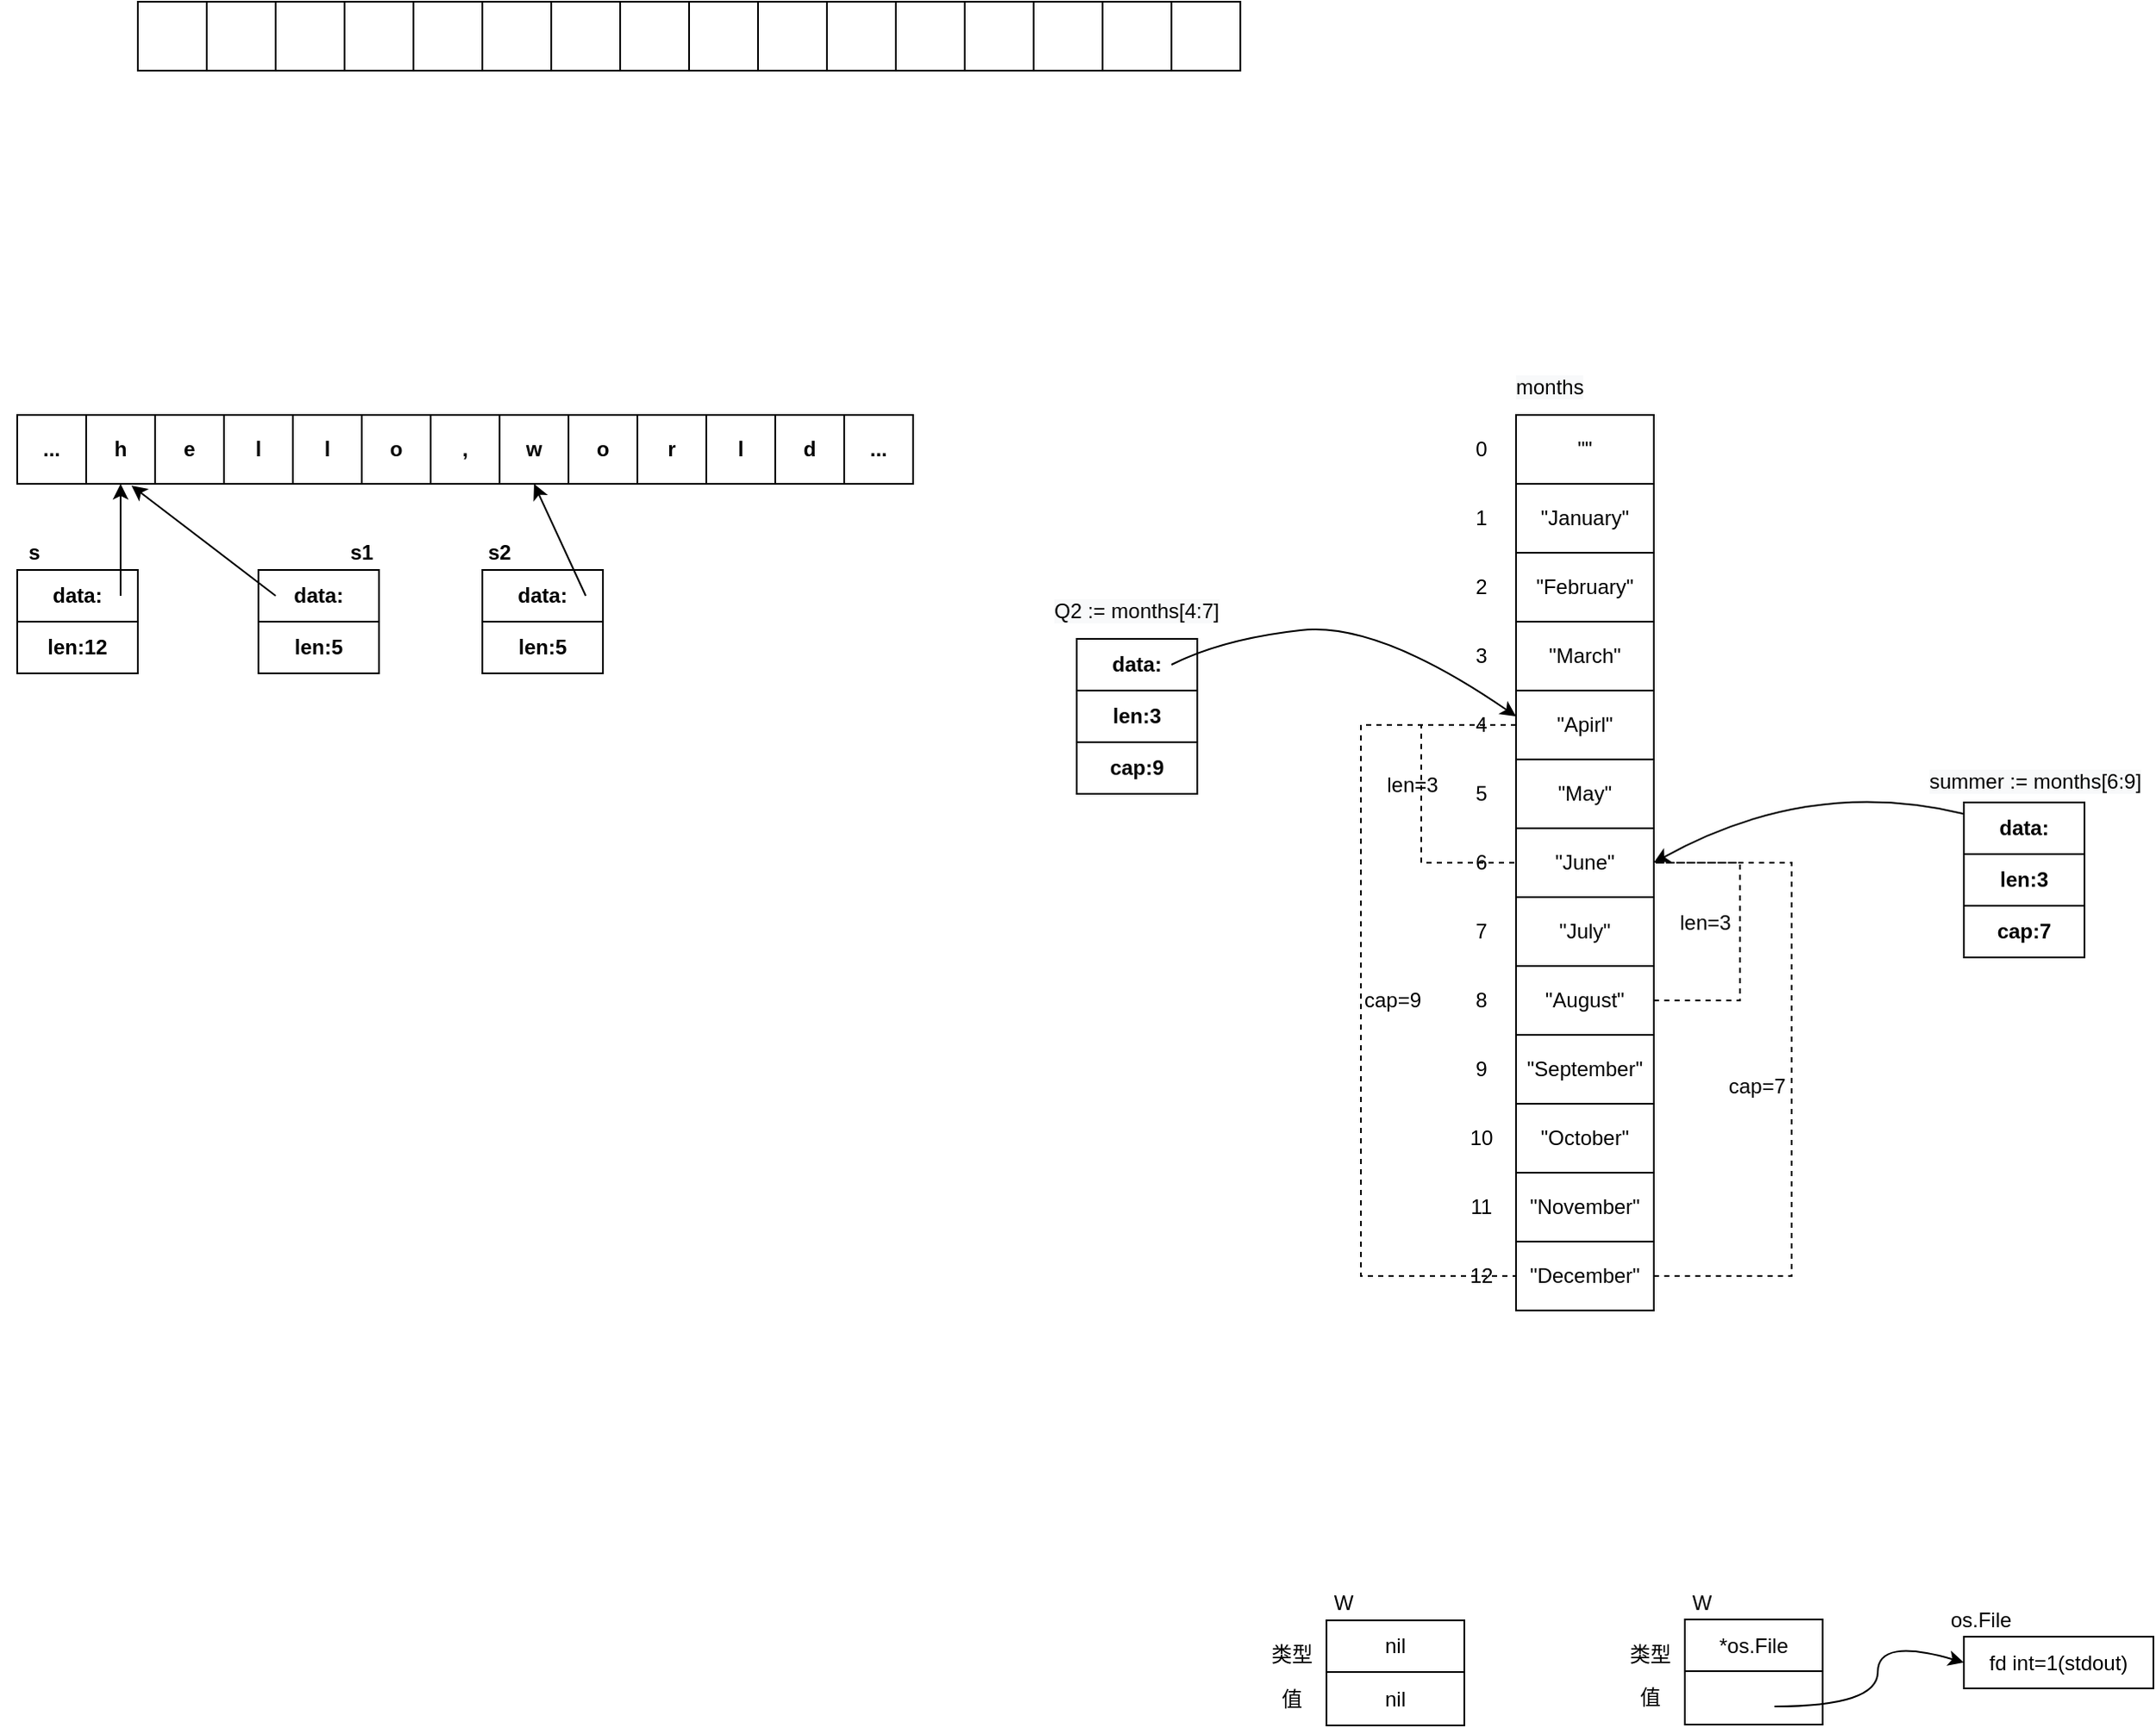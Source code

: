 <mxfile version="14.9.2" type="github">
  <diagram id="4ZGvZ0fgoe1KlmU3mvZ7" name="Page-1">
    <mxGraphModel dx="1130" dy="704" grid="1" gridSize="10" guides="1" tooltips="1" connect="1" arrows="1" fold="1" page="1" pageScale="1" pageWidth="827" pageHeight="1169" math="0" shadow="0">
      <root>
        <mxCell id="0" />
        <mxCell id="1" parent="0" />
        <mxCell id="xNucGwOiqGYlvezc4-lI-102" value="" style="strokeWidth=1;html=1;shape=mxgraph.flowchart.annotation_1;align=left;pointerEvents=1;dashed=1;rotation=-180;" vertex="1" parent="1">
          <mxGeometry x="1000" y="700" width="80" height="240" as="geometry" />
        </mxCell>
        <mxCell id="xNucGwOiqGYlvezc4-lI-97" value="cap=9" style="strokeWidth=1;html=1;shape=mxgraph.flowchart.annotation_1;align=left;pointerEvents=1;dashed=1;" vertex="1" parent="1">
          <mxGeometry x="830" y="620" width="90" height="320" as="geometry" />
        </mxCell>
        <mxCell id="xNucGwOiqGYlvezc4-lI-1" value="" style="rounded=0;whiteSpace=wrap;html=1;" vertex="1" parent="1">
          <mxGeometry x="120" y="200" width="40" height="40" as="geometry" />
        </mxCell>
        <mxCell id="xNucGwOiqGYlvezc4-lI-2" value="" style="rounded=0;whiteSpace=wrap;html=1;" vertex="1" parent="1">
          <mxGeometry x="160" y="200" width="40" height="40" as="geometry" />
        </mxCell>
        <mxCell id="xNucGwOiqGYlvezc4-lI-3" value="" style="rounded=0;whiteSpace=wrap;html=1;" vertex="1" parent="1">
          <mxGeometry x="200" y="200" width="40" height="40" as="geometry" />
        </mxCell>
        <mxCell id="xNucGwOiqGYlvezc4-lI-4" value="" style="rounded=0;whiteSpace=wrap;html=1;" vertex="1" parent="1">
          <mxGeometry x="240" y="200" width="40" height="40" as="geometry" />
        </mxCell>
        <mxCell id="xNucGwOiqGYlvezc4-lI-13" value="" style="rounded=0;whiteSpace=wrap;html=1;" vertex="1" parent="1">
          <mxGeometry x="280" y="200" width="40" height="40" as="geometry" />
        </mxCell>
        <mxCell id="xNucGwOiqGYlvezc4-lI-14" value="" style="rounded=0;whiteSpace=wrap;html=1;" vertex="1" parent="1">
          <mxGeometry x="320" y="200" width="40" height="40" as="geometry" />
        </mxCell>
        <mxCell id="xNucGwOiqGYlvezc4-lI-15" value="" style="rounded=0;whiteSpace=wrap;html=1;" vertex="1" parent="1">
          <mxGeometry x="360" y="200" width="40" height="40" as="geometry" />
        </mxCell>
        <mxCell id="xNucGwOiqGYlvezc4-lI-16" value="" style="rounded=0;whiteSpace=wrap;html=1;" vertex="1" parent="1">
          <mxGeometry x="400" y="200" width="40" height="40" as="geometry" />
        </mxCell>
        <mxCell id="xNucGwOiqGYlvezc4-lI-17" value="" style="rounded=0;whiteSpace=wrap;html=1;" vertex="1" parent="1">
          <mxGeometry x="440" y="200" width="40" height="40" as="geometry" />
        </mxCell>
        <mxCell id="xNucGwOiqGYlvezc4-lI-18" value="" style="rounded=0;whiteSpace=wrap;html=1;" vertex="1" parent="1">
          <mxGeometry x="480" y="200" width="40" height="40" as="geometry" />
        </mxCell>
        <mxCell id="xNucGwOiqGYlvezc4-lI-19" value="" style="rounded=0;whiteSpace=wrap;html=1;" vertex="1" parent="1">
          <mxGeometry x="520" y="200" width="40" height="40" as="geometry" />
        </mxCell>
        <mxCell id="xNucGwOiqGYlvezc4-lI-20" value="" style="rounded=0;whiteSpace=wrap;html=1;" vertex="1" parent="1">
          <mxGeometry x="560" y="200" width="40" height="40" as="geometry" />
        </mxCell>
        <mxCell id="xNucGwOiqGYlvezc4-lI-21" value="" style="rounded=0;whiteSpace=wrap;html=1;" vertex="1" parent="1">
          <mxGeometry x="600" y="200" width="40" height="40" as="geometry" />
        </mxCell>
        <mxCell id="xNucGwOiqGYlvezc4-lI-22" value="" style="rounded=0;whiteSpace=wrap;html=1;" vertex="1" parent="1">
          <mxGeometry x="640" y="200" width="40" height="40" as="geometry" />
        </mxCell>
        <mxCell id="xNucGwOiqGYlvezc4-lI-23" value="" style="rounded=0;whiteSpace=wrap;html=1;" vertex="1" parent="1">
          <mxGeometry x="680" y="200" width="40" height="40" as="geometry" />
        </mxCell>
        <mxCell id="xNucGwOiqGYlvezc4-lI-24" value="" style="rounded=0;whiteSpace=wrap;html=1;" vertex="1" parent="1">
          <mxGeometry x="720" y="200" width="40" height="40" as="geometry" />
        </mxCell>
        <mxCell id="xNucGwOiqGYlvezc4-lI-25" value="&lt;span&gt;...&lt;/span&gt;" style="rounded=0;whiteSpace=wrap;html=1;fontStyle=1" vertex="1" parent="1">
          <mxGeometry x="50" y="440" width="40" height="40" as="geometry" />
        </mxCell>
        <mxCell id="xNucGwOiqGYlvezc4-lI-26" value="&lt;span&gt;h&lt;/span&gt;" style="rounded=0;whiteSpace=wrap;html=1;fontStyle=1" vertex="1" parent="1">
          <mxGeometry x="90" y="440" width="40" height="40" as="geometry" />
        </mxCell>
        <mxCell id="xNucGwOiqGYlvezc4-lI-27" value="&lt;span&gt;e&lt;/span&gt;" style="rounded=0;whiteSpace=wrap;html=1;fontStyle=1" vertex="1" parent="1">
          <mxGeometry x="130" y="440" width="40" height="40" as="geometry" />
        </mxCell>
        <mxCell id="xNucGwOiqGYlvezc4-lI-28" value="&lt;span&gt;l&lt;/span&gt;" style="rounded=0;whiteSpace=wrap;html=1;fontStyle=1" vertex="1" parent="1">
          <mxGeometry x="170" y="440" width="40" height="40" as="geometry" />
        </mxCell>
        <mxCell id="xNucGwOiqGYlvezc4-lI-29" value="&lt;span&gt;l&lt;/span&gt;" style="rounded=0;whiteSpace=wrap;html=1;fontStyle=1" vertex="1" parent="1">
          <mxGeometry x="210" y="440" width="40" height="40" as="geometry" />
        </mxCell>
        <mxCell id="xNucGwOiqGYlvezc4-lI-30" value="o" style="rounded=0;whiteSpace=wrap;html=1;fontStyle=1" vertex="1" parent="1">
          <mxGeometry x="250" y="440" width="40" height="40" as="geometry" />
        </mxCell>
        <mxCell id="xNucGwOiqGYlvezc4-lI-31" value="," style="rounded=0;whiteSpace=wrap;html=1;fontStyle=1" vertex="1" parent="1">
          <mxGeometry x="290" y="440" width="40" height="40" as="geometry" />
        </mxCell>
        <mxCell id="xNucGwOiqGYlvezc4-lI-32" value="w" style="rounded=0;whiteSpace=wrap;html=1;fontStyle=1" vertex="1" parent="1">
          <mxGeometry x="330" y="440" width="40" height="40" as="geometry" />
        </mxCell>
        <mxCell id="xNucGwOiqGYlvezc4-lI-33" value="o" style="rounded=0;whiteSpace=wrap;html=1;fontStyle=1" vertex="1" parent="1">
          <mxGeometry x="370" y="440" width="40" height="40" as="geometry" />
        </mxCell>
        <mxCell id="xNucGwOiqGYlvezc4-lI-34" value="r" style="rounded=0;whiteSpace=wrap;html=1;fontStyle=1" vertex="1" parent="1">
          <mxGeometry x="410" y="440" width="40" height="40" as="geometry" />
        </mxCell>
        <mxCell id="xNucGwOiqGYlvezc4-lI-35" value="l" style="rounded=0;whiteSpace=wrap;html=1;fontStyle=1" vertex="1" parent="1">
          <mxGeometry x="450" y="440" width="40" height="40" as="geometry" />
        </mxCell>
        <mxCell id="xNucGwOiqGYlvezc4-lI-36" value="d" style="rounded=0;whiteSpace=wrap;html=1;fontStyle=1" vertex="1" parent="1">
          <mxGeometry x="490" y="440" width="40" height="40" as="geometry" />
        </mxCell>
        <mxCell id="xNucGwOiqGYlvezc4-lI-37" value="&lt;span&gt;...&lt;/span&gt;" style="rounded=0;whiteSpace=wrap;html=1;fontStyle=1" vertex="1" parent="1">
          <mxGeometry x="530" y="440" width="40" height="40" as="geometry" />
        </mxCell>
        <mxCell id="xNucGwOiqGYlvezc4-lI-40" value="&quot;&quot;" style="rounded=0;whiteSpace=wrap;html=1;" vertex="1" parent="1">
          <mxGeometry x="920" y="440" width="80" height="40" as="geometry" />
        </mxCell>
        <mxCell id="xNucGwOiqGYlvezc4-lI-41" value="" style="group" vertex="1" connectable="0" parent="1">
          <mxGeometry x="50" y="530" width="70" height="60" as="geometry" />
        </mxCell>
        <mxCell id="xNucGwOiqGYlvezc4-lI-38" value="data:" style="rounded=0;whiteSpace=wrap;html=1;fontStyle=1" vertex="1" parent="xNucGwOiqGYlvezc4-lI-41">
          <mxGeometry width="70" height="30" as="geometry" />
        </mxCell>
        <mxCell id="xNucGwOiqGYlvezc4-lI-39" value="len:12" style="rounded=0;whiteSpace=wrap;html=1;fontStyle=1" vertex="1" parent="xNucGwOiqGYlvezc4-lI-41">
          <mxGeometry y="30" width="70" height="30" as="geometry" />
        </mxCell>
        <mxCell id="xNucGwOiqGYlvezc4-lI-42" value="&lt;b&gt;s&lt;/b&gt;" style="text;html=1;strokeColor=none;fillColor=none;align=center;verticalAlign=middle;whiteSpace=wrap;rounded=0;" vertex="1" parent="1">
          <mxGeometry x="40" y="510" width="40" height="20" as="geometry" />
        </mxCell>
        <mxCell id="xNucGwOiqGYlvezc4-lI-43" value="" style="endArrow=classic;html=1;entryX=0.5;entryY=1;entryDx=0;entryDy=0;noJump=1;anchorPointDirection=0;" edge="1" parent="1" target="xNucGwOiqGYlvezc4-lI-26">
          <mxGeometry width="50" height="50" relative="1" as="geometry">
            <mxPoint x="110" y="545" as="sourcePoint" />
            <mxPoint x="160" y="520" as="targetPoint" />
          </mxGeometry>
        </mxCell>
        <mxCell id="xNucGwOiqGYlvezc4-lI-45" value="" style="group" vertex="1" connectable="0" parent="1">
          <mxGeometry x="190" y="530" width="70" height="60" as="geometry" />
        </mxCell>
        <mxCell id="xNucGwOiqGYlvezc4-lI-46" value="data:" style="rounded=0;whiteSpace=wrap;html=1;fontStyle=1" vertex="1" parent="xNucGwOiqGYlvezc4-lI-45">
          <mxGeometry width="70" height="30" as="geometry" />
        </mxCell>
        <mxCell id="xNucGwOiqGYlvezc4-lI-47" value="len:5" style="rounded=0;whiteSpace=wrap;html=1;fontStyle=1" vertex="1" parent="xNucGwOiqGYlvezc4-lI-45">
          <mxGeometry y="30" width="70" height="30" as="geometry" />
        </mxCell>
        <mxCell id="xNucGwOiqGYlvezc4-lI-48" value="&lt;b&gt;s1&lt;/b&gt;" style="text;html=1;strokeColor=none;fillColor=none;align=center;verticalAlign=middle;whiteSpace=wrap;rounded=0;" vertex="1" parent="1">
          <mxGeometry x="230" y="510" width="40" height="20" as="geometry" />
        </mxCell>
        <mxCell id="xNucGwOiqGYlvezc4-lI-51" value="" style="endArrow=classic;html=1;entryX=0.658;entryY=1.025;entryDx=0;entryDy=0;noJump=1;anchorPointDirection=0;entryPerimeter=0;startFill=1;endFill=1;bendable=0;" edge="1" parent="1" target="xNucGwOiqGYlvezc4-lI-26">
          <mxGeometry width="50" height="50" relative="1" as="geometry">
            <mxPoint x="200" y="545" as="sourcePoint" />
            <mxPoint x="120" y="490" as="targetPoint" />
          </mxGeometry>
        </mxCell>
        <mxCell id="xNucGwOiqGYlvezc4-lI-52" value="" style="group" vertex="1" connectable="0" parent="1">
          <mxGeometry x="320" y="530" width="70" height="60" as="geometry" />
        </mxCell>
        <mxCell id="xNucGwOiqGYlvezc4-lI-53" value="data:" style="rounded=0;whiteSpace=wrap;html=1;fontStyle=1" vertex="1" parent="xNucGwOiqGYlvezc4-lI-52">
          <mxGeometry width="70" height="30" as="geometry" />
        </mxCell>
        <mxCell id="xNucGwOiqGYlvezc4-lI-54" value="len:5" style="rounded=0;whiteSpace=wrap;html=1;fontStyle=1" vertex="1" parent="xNucGwOiqGYlvezc4-lI-52">
          <mxGeometry y="30" width="70" height="30" as="geometry" />
        </mxCell>
        <mxCell id="xNucGwOiqGYlvezc4-lI-55" value="&lt;b&gt;s2&lt;/b&gt;" style="text;html=1;strokeColor=none;fillColor=none;align=center;verticalAlign=middle;whiteSpace=wrap;rounded=0;" vertex="1" parent="1">
          <mxGeometry x="310" y="510" width="40" height="20" as="geometry" />
        </mxCell>
        <mxCell id="xNucGwOiqGYlvezc4-lI-56" value="" style="endArrow=classic;html=1;entryX=0.5;entryY=1;entryDx=0;entryDy=0;" edge="1" parent="1" target="xNucGwOiqGYlvezc4-lI-32">
          <mxGeometry width="50" height="50" relative="1" as="geometry">
            <mxPoint x="380" y="545" as="sourcePoint" />
            <mxPoint x="380" y="490" as="targetPoint" />
          </mxGeometry>
        </mxCell>
        <mxCell id="xNucGwOiqGYlvezc4-lI-57" value="&quot;January&quot;" style="rounded=0;whiteSpace=wrap;html=1;" vertex="1" parent="1">
          <mxGeometry x="920" y="480" width="80" height="40" as="geometry" />
        </mxCell>
        <mxCell id="xNucGwOiqGYlvezc4-lI-58" value="&quot;February&quot;" style="rounded=0;whiteSpace=wrap;html=1;" vertex="1" parent="1">
          <mxGeometry x="920" y="520" width="80" height="40" as="geometry" />
        </mxCell>
        <mxCell id="xNucGwOiqGYlvezc4-lI-59" value="&quot;March&quot;" style="rounded=0;whiteSpace=wrap;html=1;" vertex="1" parent="1">
          <mxGeometry x="920" y="560" width="80" height="40" as="geometry" />
        </mxCell>
        <mxCell id="xNucGwOiqGYlvezc4-lI-60" value="&quot;Apirl&quot;" style="rounded=0;whiteSpace=wrap;html=1;" vertex="1" parent="1">
          <mxGeometry x="920" y="600" width="80" height="40" as="geometry" />
        </mxCell>
        <mxCell id="xNucGwOiqGYlvezc4-lI-61" value="&quot;May&quot;" style="rounded=0;whiteSpace=wrap;html=1;" vertex="1" parent="1">
          <mxGeometry x="920" y="640" width="80" height="40" as="geometry" />
        </mxCell>
        <mxCell id="xNucGwOiqGYlvezc4-lI-62" value="&quot;June&quot;" style="rounded=0;whiteSpace=wrap;html=1;" vertex="1" parent="1">
          <mxGeometry x="920" y="680" width="80" height="40" as="geometry" />
        </mxCell>
        <mxCell id="xNucGwOiqGYlvezc4-lI-63" value="&quot;July&quot;" style="rounded=0;whiteSpace=wrap;html=1;" vertex="1" parent="1">
          <mxGeometry x="920" y="720" width="80" height="40" as="geometry" />
        </mxCell>
        <mxCell id="xNucGwOiqGYlvezc4-lI-64" value="&quot;August&quot;" style="rounded=0;whiteSpace=wrap;html=1;" vertex="1" parent="1">
          <mxGeometry x="920" y="760" width="80" height="40" as="geometry" />
        </mxCell>
        <mxCell id="xNucGwOiqGYlvezc4-lI-65" value="&quot;September&quot;" style="rounded=0;whiteSpace=wrap;html=1;" vertex="1" parent="1">
          <mxGeometry x="920" y="800" width="80" height="40" as="geometry" />
        </mxCell>
        <mxCell id="xNucGwOiqGYlvezc4-lI-66" value="&quot;October&quot;" style="rounded=0;whiteSpace=wrap;html=1;" vertex="1" parent="1">
          <mxGeometry x="920" y="840" width="80" height="40" as="geometry" />
        </mxCell>
        <mxCell id="xNucGwOiqGYlvezc4-lI-67" value="&quot;November&quot;" style="rounded=0;whiteSpace=wrap;html=1;" vertex="1" parent="1">
          <mxGeometry x="920" y="880" width="80" height="40" as="geometry" />
        </mxCell>
        <mxCell id="xNucGwOiqGYlvezc4-lI-68" value="&quot;December&quot;" style="rounded=0;whiteSpace=wrap;html=1;" vertex="1" parent="1">
          <mxGeometry x="920" y="920" width="80" height="40" as="geometry" />
        </mxCell>
        <mxCell id="xNucGwOiqGYlvezc4-lI-69" value="0" style="text;html=1;strokeColor=none;fillColor=none;align=center;verticalAlign=middle;whiteSpace=wrap;rounded=0;" vertex="1" parent="1">
          <mxGeometry x="880" y="450" width="40" height="20" as="geometry" />
        </mxCell>
        <mxCell id="xNucGwOiqGYlvezc4-lI-70" value="1" style="text;html=1;strokeColor=none;fillColor=none;align=center;verticalAlign=middle;whiteSpace=wrap;rounded=0;" vertex="1" parent="1">
          <mxGeometry x="880" y="490" width="40" height="20" as="geometry" />
        </mxCell>
        <mxCell id="xNucGwOiqGYlvezc4-lI-71" value="2" style="text;html=1;strokeColor=none;fillColor=none;align=center;verticalAlign=middle;whiteSpace=wrap;rounded=0;" vertex="1" parent="1">
          <mxGeometry x="880" y="530" width="40" height="20" as="geometry" />
        </mxCell>
        <mxCell id="xNucGwOiqGYlvezc4-lI-72" value="3" style="text;html=1;strokeColor=none;fillColor=none;align=center;verticalAlign=middle;whiteSpace=wrap;rounded=0;" vertex="1" parent="1">
          <mxGeometry x="880" y="570" width="40" height="20" as="geometry" />
        </mxCell>
        <mxCell id="xNucGwOiqGYlvezc4-lI-73" value="4" style="text;html=1;strokeColor=none;fillColor=none;align=center;verticalAlign=middle;whiteSpace=wrap;rounded=0;" vertex="1" parent="1">
          <mxGeometry x="880" y="610" width="40" height="20" as="geometry" />
        </mxCell>
        <mxCell id="xNucGwOiqGYlvezc4-lI-74" value="5" style="text;html=1;strokeColor=none;fillColor=none;align=center;verticalAlign=middle;whiteSpace=wrap;rounded=0;" vertex="1" parent="1">
          <mxGeometry x="880" y="650" width="40" height="20" as="geometry" />
        </mxCell>
        <mxCell id="xNucGwOiqGYlvezc4-lI-75" value="6" style="text;html=1;strokeColor=none;fillColor=none;align=center;verticalAlign=middle;whiteSpace=wrap;rounded=0;" vertex="1" parent="1">
          <mxGeometry x="880" y="690" width="40" height="20" as="geometry" />
        </mxCell>
        <mxCell id="xNucGwOiqGYlvezc4-lI-76" value="7" style="text;html=1;strokeColor=none;fillColor=none;align=center;verticalAlign=middle;whiteSpace=wrap;rounded=0;" vertex="1" parent="1">
          <mxGeometry x="880" y="730" width="40" height="20" as="geometry" />
        </mxCell>
        <mxCell id="xNucGwOiqGYlvezc4-lI-77" value="8" style="text;html=1;strokeColor=none;fillColor=none;align=center;verticalAlign=middle;whiteSpace=wrap;rounded=0;" vertex="1" parent="1">
          <mxGeometry x="880" y="770" width="40" height="20" as="geometry" />
        </mxCell>
        <mxCell id="xNucGwOiqGYlvezc4-lI-78" value="9" style="text;html=1;strokeColor=none;fillColor=none;align=center;verticalAlign=middle;whiteSpace=wrap;rounded=0;" vertex="1" parent="1">
          <mxGeometry x="880" y="810" width="40" height="20" as="geometry" />
        </mxCell>
        <mxCell id="xNucGwOiqGYlvezc4-lI-79" value="10" style="text;html=1;strokeColor=none;fillColor=none;align=center;verticalAlign=middle;whiteSpace=wrap;rounded=0;" vertex="1" parent="1">
          <mxGeometry x="880" y="850" width="40" height="20" as="geometry" />
        </mxCell>
        <mxCell id="xNucGwOiqGYlvezc4-lI-80" value="11" style="text;html=1;strokeColor=none;fillColor=none;align=center;verticalAlign=middle;whiteSpace=wrap;rounded=0;" vertex="1" parent="1">
          <mxGeometry x="880" y="890" width="40" height="20" as="geometry" />
        </mxCell>
        <mxCell id="xNucGwOiqGYlvezc4-lI-81" value="12" style="text;html=1;strokeColor=none;fillColor=none;align=center;verticalAlign=middle;whiteSpace=wrap;rounded=0;" vertex="1" parent="1">
          <mxGeometry x="880" y="930" width="40" height="20" as="geometry" />
        </mxCell>
        <mxCell id="xNucGwOiqGYlvezc4-lI-82" value="&lt;span style=&quot;color: rgb(0 , 0 , 0) ; font-family: &amp;#34;helvetica&amp;#34; ; font-size: 12px ; font-style: normal ; font-weight: 400 ; letter-spacing: normal ; text-align: center ; text-indent: 0px ; text-transform: none ; word-spacing: 0px ; background-color: rgb(248 , 249 , 250) ; display: inline ; float: none&quot;&gt;months&lt;/span&gt;" style="text;whiteSpace=wrap;html=1;" vertex="1" parent="1">
          <mxGeometry x="918" y="410" width="60" height="30" as="geometry" />
        </mxCell>
        <mxCell id="xNucGwOiqGYlvezc4-lI-83" value="" style="group" vertex="1" connectable="0" parent="1">
          <mxGeometry x="665" y="570" width="565" height="210" as="geometry" />
        </mxCell>
        <mxCell id="xNucGwOiqGYlvezc4-lI-84" value="data:" style="rounded=0;whiteSpace=wrap;html=1;fontStyle=1" vertex="1" parent="xNucGwOiqGYlvezc4-lI-83">
          <mxGeometry width="70" height="30" as="geometry" />
        </mxCell>
        <mxCell id="xNucGwOiqGYlvezc4-lI-85" value="len:3" style="rounded=0;whiteSpace=wrap;html=1;fontStyle=1" vertex="1" parent="xNucGwOiqGYlvezc4-lI-83">
          <mxGeometry y="30" width="70" height="30" as="geometry" />
        </mxCell>
        <mxCell id="xNucGwOiqGYlvezc4-lI-92" value="" style="group" vertex="1" connectable="0" parent="xNucGwOiqGYlvezc4-lI-83">
          <mxGeometry x="515" y="95" width="70" height="60" as="geometry" />
        </mxCell>
        <mxCell id="xNucGwOiqGYlvezc4-lI-93" value="data:" style="rounded=0;whiteSpace=wrap;html=1;fontStyle=1" vertex="1" parent="xNucGwOiqGYlvezc4-lI-92">
          <mxGeometry width="70" height="30" as="geometry" />
        </mxCell>
        <mxCell id="xNucGwOiqGYlvezc4-lI-94" value="len:3" style="rounded=0;whiteSpace=wrap;html=1;fontStyle=1" vertex="1" parent="xNucGwOiqGYlvezc4-lI-92">
          <mxGeometry y="30" width="70" height="30" as="geometry" />
        </mxCell>
        <mxCell id="xNucGwOiqGYlvezc4-lI-95" value="cap:7" style="rounded=0;whiteSpace=wrap;html=1;fontStyle=1" vertex="1" parent="xNucGwOiqGYlvezc4-lI-83">
          <mxGeometry x="515" y="155" width="70" height="30" as="geometry" />
        </mxCell>
        <mxCell id="xNucGwOiqGYlvezc4-lI-91" value="&lt;span style=&quot;color: rgb(0 , 0 , 0) ; font-family: &amp;#34;helvetica&amp;#34; ; font-size: 12px ; font-style: normal ; font-weight: 400 ; letter-spacing: normal ; text-align: center ; text-indent: 0px ; text-transform: none ; word-spacing: 0px ; background-color: rgb(248 , 249 , 250) ; display: inline ; float: none&quot;&gt;summer := months[6:9]&lt;/span&gt;" style="text;whiteSpace=wrap;html=1;" vertex="1" parent="xNucGwOiqGYlvezc4-lI-83">
          <mxGeometry x="493" y="69" width="130" height="30" as="geometry" />
        </mxCell>
        <mxCell id="xNucGwOiqGYlvezc4-lI-98" value="" style="strokeWidth=1;html=1;shape=mxgraph.flowchart.annotation_1;align=left;pointerEvents=1;dashed=1;" vertex="1" parent="xNucGwOiqGYlvezc4-lI-83">
          <mxGeometry x="200" y="50" width="55" height="80" as="geometry" />
        </mxCell>
        <mxCell id="xNucGwOiqGYlvezc4-lI-99" value="len=3" style="text;html=1;strokeColor=none;fillColor=none;align=center;verticalAlign=middle;whiteSpace=wrap;rounded=0;dashed=1;" vertex="1" parent="xNucGwOiqGYlvezc4-lI-83">
          <mxGeometry x="175" y="75" width="40" height="20" as="geometry" />
        </mxCell>
        <mxCell id="xNucGwOiqGYlvezc4-lI-100" value="" style="strokeWidth=1;html=1;shape=mxgraph.flowchart.annotation_1;align=left;pointerEvents=1;dashed=1;rotation=-180;" vertex="1" parent="xNucGwOiqGYlvezc4-lI-83">
          <mxGeometry x="335" y="130" width="50" height="80" as="geometry" />
        </mxCell>
        <mxCell id="xNucGwOiqGYlvezc4-lI-101" value="len=3" style="text;html=1;strokeColor=none;fillColor=none;align=center;verticalAlign=middle;whiteSpace=wrap;rounded=0;dashed=1;" vertex="1" parent="xNucGwOiqGYlvezc4-lI-83">
          <mxGeometry x="345" y="155" width="40" height="20" as="geometry" />
        </mxCell>
        <mxCell id="xNucGwOiqGYlvezc4-lI-86" value="cap:9" style="rounded=0;whiteSpace=wrap;html=1;fontStyle=1" vertex="1" parent="1">
          <mxGeometry x="665" y="630" width="70" height="30" as="geometry" />
        </mxCell>
        <mxCell id="xNucGwOiqGYlvezc4-lI-88" value="&lt;span style=&quot;color: rgb(0 , 0 , 0) ; font-family: &amp;#34;helvetica&amp;#34; ; font-size: 12px ; font-style: normal ; font-weight: 400 ; letter-spacing: normal ; text-align: center ; text-indent: 0px ; text-transform: none ; word-spacing: 0px ; background-color: rgb(248 , 249 , 250) ; display: inline ; float: none&quot;&gt;Q2 := months[4:7]&lt;/span&gt;" style="text;whiteSpace=wrap;html=1;" vertex="1" parent="1">
          <mxGeometry x="650" y="540" width="100" height="30" as="geometry" />
        </mxCell>
        <mxCell id="xNucGwOiqGYlvezc4-lI-90" value="" style="curved=1;endArrow=classic;html=1;entryX=1;entryY=0.25;entryDx=0;entryDy=0;" edge="1" parent="1" target="xNucGwOiqGYlvezc4-lI-73">
          <mxGeometry width="50" height="50" relative="1" as="geometry">
            <mxPoint x="720" y="585" as="sourcePoint" />
            <mxPoint x="820" y="530" as="targetPoint" />
            <Array as="points">
              <mxPoint x="750" y="570" />
              <mxPoint x="840" y="560" />
            </Array>
          </mxGeometry>
        </mxCell>
        <mxCell id="xNucGwOiqGYlvezc4-lI-96" value="" style="curved=1;endArrow=classic;html=1;" edge="1" parent="1" source="xNucGwOiqGYlvezc4-lI-93">
          <mxGeometry width="50" height="50" relative="1" as="geometry">
            <mxPoint x="1380" y="780" as="sourcePoint" />
            <mxPoint x="1000" y="700" as="targetPoint" />
            <Array as="points">
              <mxPoint x="1090" y="650" />
            </Array>
          </mxGeometry>
        </mxCell>
        <mxCell id="xNucGwOiqGYlvezc4-lI-103" value="cap=7" style="text;html=1;strokeColor=none;fillColor=none;align=center;verticalAlign=middle;whiteSpace=wrap;rounded=0;dashed=1;" vertex="1" parent="1">
          <mxGeometry x="1040" y="820" width="40" height="20" as="geometry" />
        </mxCell>
        <mxCell id="xNucGwOiqGYlvezc4-lI-104" value="nil" style="rounded=0;whiteSpace=wrap;html=1;" vertex="1" parent="1">
          <mxGeometry x="810" y="1140" width="80" height="30" as="geometry" />
        </mxCell>
        <mxCell id="xNucGwOiqGYlvezc4-lI-105" value="nil" style="rounded=0;whiteSpace=wrap;html=1;" vertex="1" parent="1">
          <mxGeometry x="810" y="1170" width="80" height="31" as="geometry" />
        </mxCell>
        <mxCell id="xNucGwOiqGYlvezc4-lI-106" value="类型" style="text;html=1;strokeColor=none;fillColor=none;align=center;verticalAlign=middle;whiteSpace=wrap;rounded=0;dashed=1;" vertex="1" parent="1">
          <mxGeometry x="770" y="1150" width="40" height="20" as="geometry" />
        </mxCell>
        <mxCell id="xNucGwOiqGYlvezc4-lI-107" value="值" style="text;html=1;strokeColor=none;fillColor=none;align=center;verticalAlign=middle;whiteSpace=wrap;rounded=0;dashed=1;" vertex="1" parent="1">
          <mxGeometry x="770" y="1175.5" width="40" height="20" as="geometry" />
        </mxCell>
        <mxCell id="xNucGwOiqGYlvezc4-lI-108" value="W" style="text;html=1;strokeColor=none;fillColor=none;align=center;verticalAlign=middle;whiteSpace=wrap;rounded=0;dashed=1;" vertex="1" parent="1">
          <mxGeometry x="800" y="1120" width="40" height="20" as="geometry" />
        </mxCell>
        <mxCell id="xNucGwOiqGYlvezc4-lI-109" value="*os.File" style="rounded=0;whiteSpace=wrap;html=1;" vertex="1" parent="1">
          <mxGeometry x="1018" y="1139.5" width="80" height="30" as="geometry" />
        </mxCell>
        <mxCell id="xNucGwOiqGYlvezc4-lI-110" value="" style="rounded=0;whiteSpace=wrap;html=1;" vertex="1" parent="1">
          <mxGeometry x="1018" y="1169.5" width="80" height="31" as="geometry" />
        </mxCell>
        <mxCell id="xNucGwOiqGYlvezc4-lI-111" value="类型" style="text;html=1;strokeColor=none;fillColor=none;align=center;verticalAlign=middle;whiteSpace=wrap;rounded=0;dashed=1;" vertex="1" parent="1">
          <mxGeometry x="978" y="1149.5" width="40" height="20" as="geometry" />
        </mxCell>
        <mxCell id="xNucGwOiqGYlvezc4-lI-112" value="值" style="text;html=1;strokeColor=none;fillColor=none;align=center;verticalAlign=middle;whiteSpace=wrap;rounded=0;dashed=1;" vertex="1" parent="1">
          <mxGeometry x="978" y="1175" width="40" height="20" as="geometry" />
        </mxCell>
        <mxCell id="xNucGwOiqGYlvezc4-lI-113" value="W" style="text;html=1;strokeColor=none;fillColor=none;align=center;verticalAlign=middle;whiteSpace=wrap;rounded=0;dashed=1;" vertex="1" parent="1">
          <mxGeometry x="1008" y="1119.5" width="40" height="20" as="geometry" />
        </mxCell>
        <mxCell id="xNucGwOiqGYlvezc4-lI-114" value="fd int=1(stdout)" style="rounded=0;whiteSpace=wrap;html=1;" vertex="1" parent="1">
          <mxGeometry x="1180" y="1149.5" width="110" height="30" as="geometry" />
        </mxCell>
        <mxCell id="xNucGwOiqGYlvezc4-lI-115" value="" style="curved=1;endArrow=classic;html=1;entryX=0;entryY=0.5;entryDx=0;entryDy=0;exitX=0.65;exitY=0.661;exitDx=0;exitDy=0;exitPerimeter=0;" edge="1" parent="1" source="xNucGwOiqGYlvezc4-lI-110" target="xNucGwOiqGYlvezc4-lI-114">
          <mxGeometry width="50" height="50" relative="1" as="geometry">
            <mxPoint x="1080" y="1190" as="sourcePoint" />
            <mxPoint x="1130" y="1140" as="targetPoint" />
            <Array as="points">
              <mxPoint x="1130" y="1190" />
              <mxPoint x="1130" y="1150" />
            </Array>
          </mxGeometry>
        </mxCell>
        <mxCell id="xNucGwOiqGYlvezc4-lI-116" value="os.File" style="text;html=1;strokeColor=none;fillColor=none;align=center;verticalAlign=middle;whiteSpace=wrap;rounded=0;dashed=1;" vertex="1" parent="1">
          <mxGeometry x="1170" y="1129.5" width="40" height="20" as="geometry" />
        </mxCell>
      </root>
    </mxGraphModel>
  </diagram>
</mxfile>
